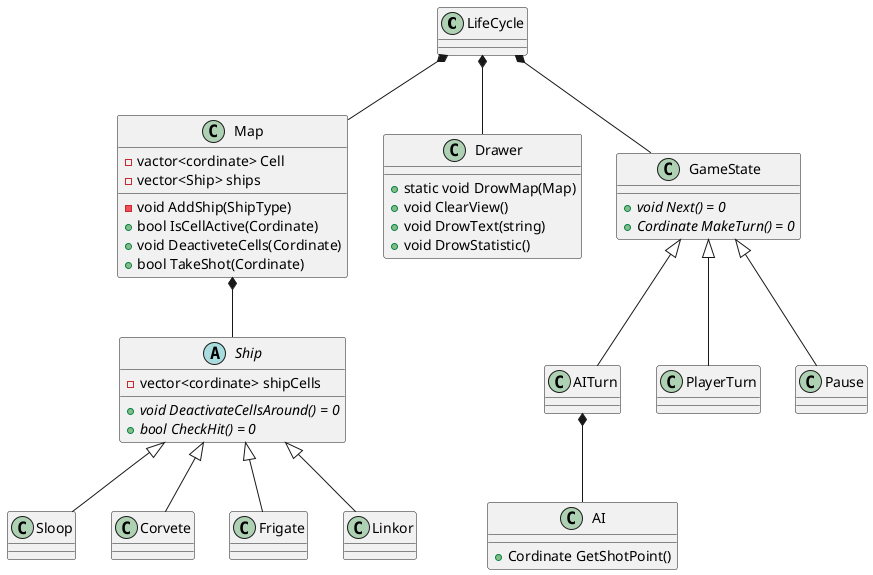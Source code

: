@startuml
scale max 1024*768

class LifeCycle{ 

}

abstract Ship{
    - vector<cordinate> shipCells
    + {abstract} void DeactivateCellsAround() = 0
    + {abstract} bool CheckHit() = 0
}

class Map{
   -vactor<cordinate> Cell
  - vector<Ship> ships
  - void AddShip(ShipType)
  + bool IsCellActive(Cordinate)
  + void DeactiveteCells(Cordinate) 
  + bool TakeShot(Cordinate)
}
class Sloop{

}
class Corvete{

}
class Frigate{

}
class Linkor{

}
class Drawer{
  + static void DrowMap(Map) 
  + void ClearView()
  + void DrowText(string)
  + void DrowStatistic()
}
class AI{
 + Cordinate GetShotPoint()
}
class AITurn{

}
class PlayerTurn{

}
class Pause{

}
class GameState{
    + {abstract} void Next() = 0
    + {abstract} Cordinate MakeTurn() = 0
    
    

}





LifeCycle *-- Map
Map *-- Ship 
Ship <|-- Sloop
Ship <|-- Corvete   
Ship <|-- Frigate
Ship <|-- Linkor
LifeCycle *-- Drawer
AITurn *-- AI 
LifeCycle *-- GameState 
GameState <|-- PlayerTurn
GameState <|-- AITurn 
GameState <|-- Pause 




@enduml
